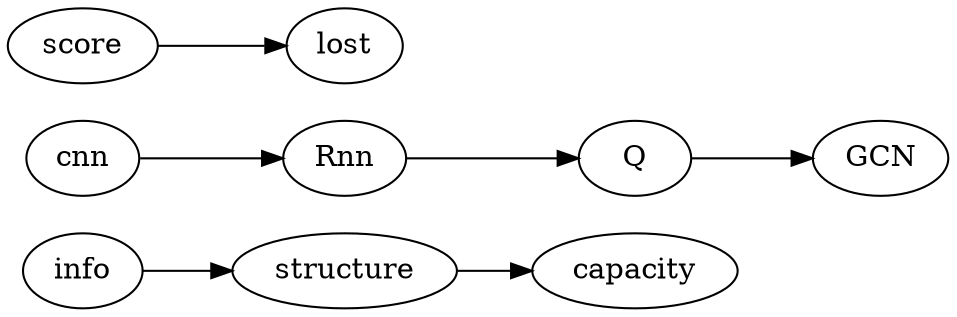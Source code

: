 digraph G {
	graph [layout=dot rankdir=LR]

// This is just an example for you to use as a template.
// Edit as you like. Whenever you save a legal graph
// the layout in the graphviz window will be updated.
        info->structure->capacity;
        cnn->Rnn->Q->GCN;
        score->lost;
}
